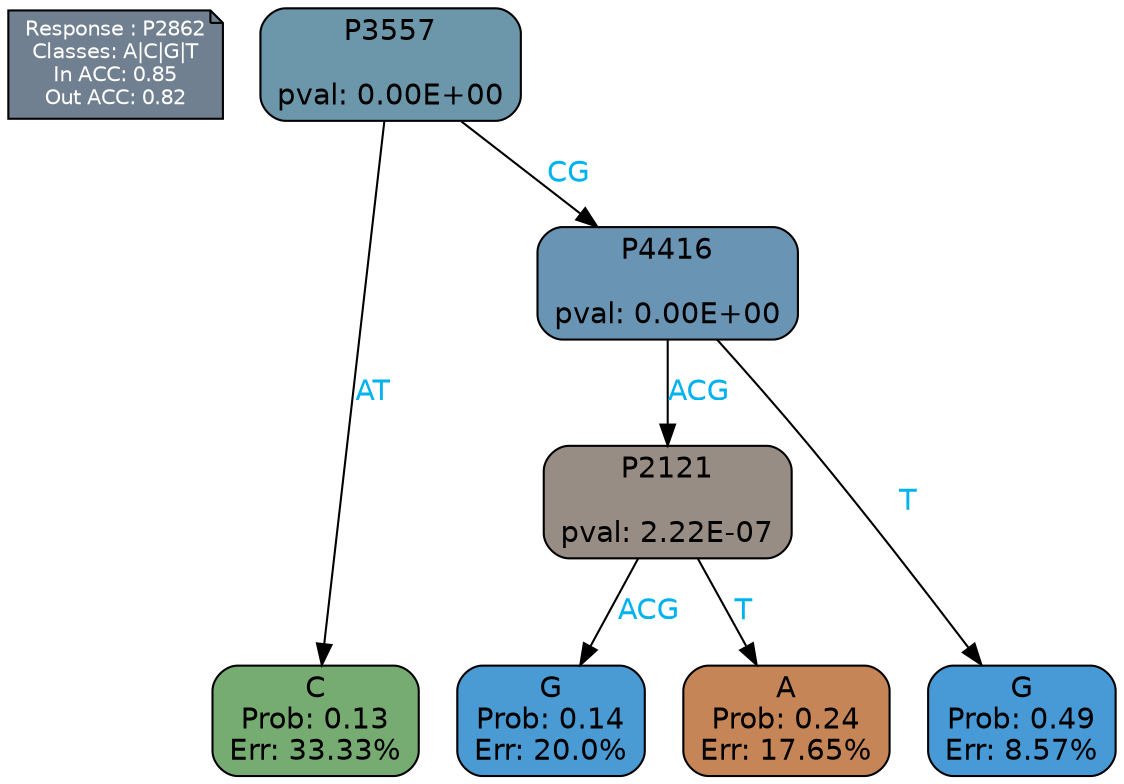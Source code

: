 digraph Tree {
node [shape=box, style="filled, rounded", color="black", fontname=helvetica] ;
graph [ranksep=equally, splines=polylines, bgcolor=transparent, dpi=600] ;
edge [fontname=helvetica] ;
LEGEND [label="Response : P2862
Classes: A|C|G|T
In ACC: 0.85
Out ACC: 0.82
",shape=note,align=left,style=filled,fillcolor="slategray",fontcolor="white",fontsize=10];1 [label="P3557

pval: 0.00E+00", fillcolor="#6c97aa"] ;
2 [label="C
Prob: 0.13
Err: 33.33%", fillcolor="#76ab72"] ;
3 [label="P4416

pval: 0.00E+00", fillcolor="#6a94b3"] ;
4 [label="P2121

pval: 2.22E-07", fillcolor="#988d85"] ;
5 [label="G
Prob: 0.14
Err: 20.0%", fillcolor="#4a9ad3"] ;
6 [label="A
Prob: 0.24
Err: 17.65%", fillcolor="#c68557"] ;
7 [label="G
Prob: 0.49
Err: 8.57%", fillcolor="#479ad6"] ;
1 -> 2 [label="AT",fontcolor=deepskyblue2] ;
1 -> 3 [label="CG",fontcolor=deepskyblue2] ;
3 -> 4 [label="ACG",fontcolor=deepskyblue2] ;
3 -> 7 [label="T",fontcolor=deepskyblue2] ;
4 -> 5 [label="ACG",fontcolor=deepskyblue2] ;
4 -> 6 [label="T",fontcolor=deepskyblue2] ;
{rank = same; 2;5;6;7;}{rank = same; LEGEND;1;}}